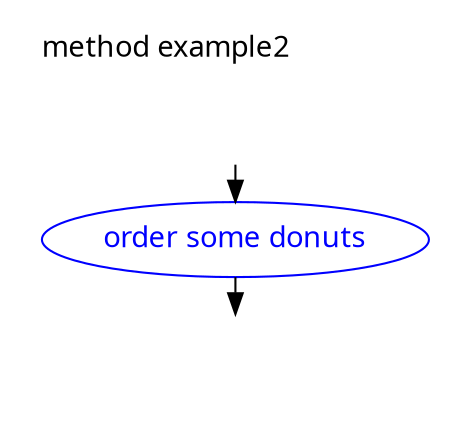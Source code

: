 digraph G_18 {
  node [
    shape = rect;
    fontname = "Handlee";
  ]
  edge [
    fontname = "Handlee";
  ]
  bgcolor = transparent;
  fontname = "Handlee";
  compound = true;
  s_212 [
    class = "expressionStatement";
    label = "";
    fillcolor = white;
    color = transparent;
    fontcolor = transparent;
    style = unset;
  ];
  s_213 [
    class = "expressionStatement";
    label = "order some donuts";
    fillcolor = white;
    shape = oval;
    color = blue;
    fontcolor = blue;
    style = filled;
  ];
  s_214 [
    class = "expressionStatement";
    label = "";
    fillcolor = white;
    color = transparent;
    fontcolor = transparent;
    style = unset;
  ];
  s_212 -> s_213;
  s_213 -> s_214;

  subgraph cluster_m_211 {
    label="method example2";
    labeljust = "l";
    ranksep = 0.5;
    pencolor = transparent;
    s_212; s_213; s_214;
  }
}

